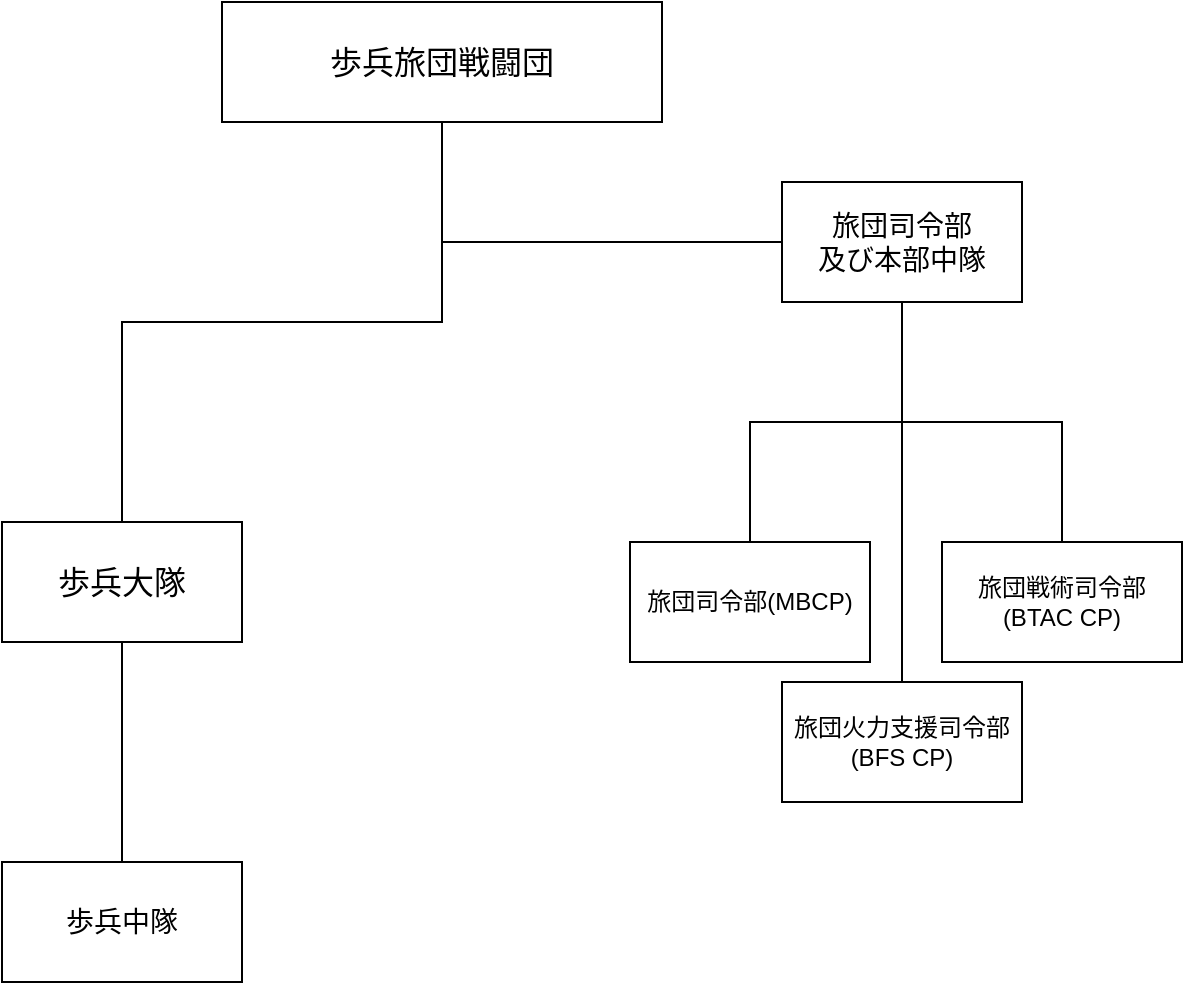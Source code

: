 <mxfile version="21.7.4" type="github">
  <diagram id="prtHgNgQTEPvFCAcTncT" name="Page-1">
    <mxGraphModel dx="1434" dy="768" grid="1" gridSize="10" guides="1" tooltips="1" connect="1" arrows="1" fold="1" page="1" pageScale="1" pageWidth="827" pageHeight="1169" math="0" shadow="0">
      <root>
        <mxCell id="0" />
        <mxCell id="1" parent="0" />
        <mxCell id="buX2rn0j0Ipx8Q19kB1j-3" style="edgeStyle=orthogonalEdgeStyle;rounded=0;orthogonalLoop=1;jettySize=auto;html=1;entryX=0.5;entryY=0;entryDx=0;entryDy=0;endArrow=none;endFill=0;" edge="1" parent="1" source="buX2rn0j0Ipx8Q19kB1j-1" target="buX2rn0j0Ipx8Q19kB1j-15">
          <mxGeometry relative="1" as="geometry">
            <mxPoint x="200" y="450" as="targetPoint" />
          </mxGeometry>
        </mxCell>
        <mxCell id="buX2rn0j0Ipx8Q19kB1j-1" value="&lt;font style=&quot;font-size: 16px;&quot;&gt;歩兵旅団戦闘団&lt;/font&gt;" style="rounded=0;whiteSpace=wrap;html=1;" vertex="1" parent="1">
          <mxGeometry x="210" y="40" width="220" height="60" as="geometry" />
        </mxCell>
        <mxCell id="buX2rn0j0Ipx8Q19kB1j-7" style="edgeStyle=orthogonalEdgeStyle;rounded=0;orthogonalLoop=1;jettySize=auto;html=1;endArrow=none;endFill=0;" edge="1" parent="1" source="buX2rn0j0Ipx8Q19kB1j-4" target="buX2rn0j0Ipx8Q19kB1j-6">
          <mxGeometry relative="1" as="geometry" />
        </mxCell>
        <mxCell id="buX2rn0j0Ipx8Q19kB1j-9" style="edgeStyle=orthogonalEdgeStyle;rounded=0;orthogonalLoop=1;jettySize=auto;html=1;entryX=0.5;entryY=0;entryDx=0;entryDy=0;endArrow=none;endFill=0;" edge="1" parent="1" source="buX2rn0j0Ipx8Q19kB1j-4" target="buX2rn0j0Ipx8Q19kB1j-8">
          <mxGeometry relative="1" as="geometry" />
        </mxCell>
        <mxCell id="buX2rn0j0Ipx8Q19kB1j-11" style="edgeStyle=orthogonalEdgeStyle;rounded=0;orthogonalLoop=1;jettySize=auto;html=1;entryX=0.5;entryY=0;entryDx=0;entryDy=0;endArrow=none;endFill=0;" edge="1" parent="1" source="buX2rn0j0Ipx8Q19kB1j-4" target="buX2rn0j0Ipx8Q19kB1j-10">
          <mxGeometry relative="1" as="geometry" />
        </mxCell>
        <mxCell id="buX2rn0j0Ipx8Q19kB1j-14" style="edgeStyle=orthogonalEdgeStyle;rounded=0;orthogonalLoop=1;jettySize=auto;html=1;entryX=0.5;entryY=1;entryDx=0;entryDy=0;endArrow=none;endFill=0;" edge="1" parent="1" source="buX2rn0j0Ipx8Q19kB1j-4" target="buX2rn0j0Ipx8Q19kB1j-1">
          <mxGeometry relative="1" as="geometry" />
        </mxCell>
        <mxCell id="buX2rn0j0Ipx8Q19kB1j-4" value="&lt;font style=&quot;font-size: 14px;&quot;&gt;旅団司令部&lt;br&gt;及び本部中隊&lt;/font&gt;" style="rounded=0;whiteSpace=wrap;html=1;" vertex="1" parent="1">
          <mxGeometry x="490" y="130" width="120" height="60" as="geometry" />
        </mxCell>
        <mxCell id="buX2rn0j0Ipx8Q19kB1j-6" value="旅団司令部(MBCP)" style="rounded=0;whiteSpace=wrap;html=1;" vertex="1" parent="1">
          <mxGeometry x="414" y="310" width="120" height="60" as="geometry" />
        </mxCell>
        <mxCell id="buX2rn0j0Ipx8Q19kB1j-8" value="旅団戦術司令部&lt;br/&gt;(BTAC CP)" style="rounded=0;whiteSpace=wrap;html=1;" vertex="1" parent="1">
          <mxGeometry x="570" y="310" width="120" height="60" as="geometry" />
        </mxCell>
        <mxCell id="buX2rn0j0Ipx8Q19kB1j-10" value="旅団火力支援司令部&lt;br/&gt;(BFS CP)" style="rounded=0;whiteSpace=wrap;html=1;" vertex="1" parent="1">
          <mxGeometry x="490" y="380" width="120" height="60" as="geometry" />
        </mxCell>
        <mxCell id="buX2rn0j0Ipx8Q19kB1j-18" style="edgeStyle=orthogonalEdgeStyle;rounded=0;orthogonalLoop=1;jettySize=auto;html=1;entryX=0.5;entryY=0;entryDx=0;entryDy=0;endArrow=none;endFill=0;" edge="1" parent="1" source="buX2rn0j0Ipx8Q19kB1j-15" target="buX2rn0j0Ipx8Q19kB1j-17">
          <mxGeometry relative="1" as="geometry" />
        </mxCell>
        <mxCell id="buX2rn0j0Ipx8Q19kB1j-15" value="&lt;font style=&quot;font-size: 16px;&quot;&gt;歩兵大隊&lt;/font&gt;" style="rounded=0;whiteSpace=wrap;html=1;" vertex="1" parent="1">
          <mxGeometry x="100" y="300" width="120" height="60" as="geometry" />
        </mxCell>
        <mxCell id="buX2rn0j0Ipx8Q19kB1j-17" value="&lt;font style=&quot;font-size: 14px;&quot;&gt;歩兵中隊&lt;/font&gt;" style="rounded=0;whiteSpace=wrap;html=1;" vertex="1" parent="1">
          <mxGeometry x="100" y="470" width="120" height="60" as="geometry" />
        </mxCell>
      </root>
    </mxGraphModel>
  </diagram>
</mxfile>
